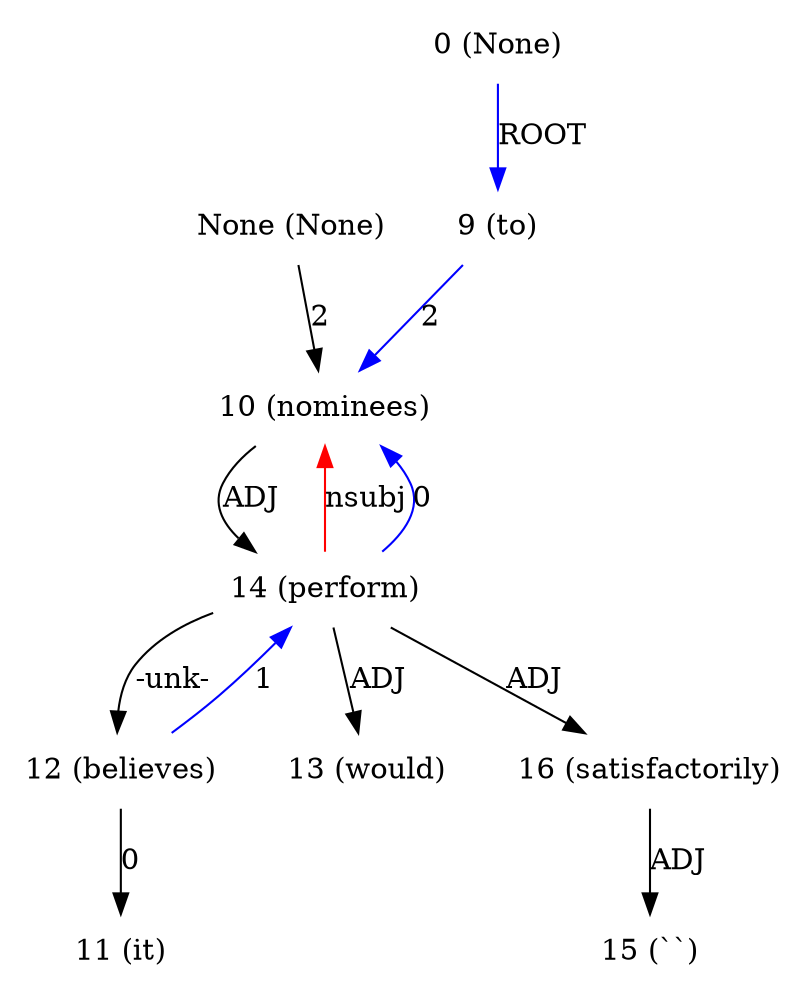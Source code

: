 digraph G{
edge [dir=forward]
node [shape=plaintext]

None [label="None (None)"]
None -> 10 [label="2"]
0 [label="0 (None)"]
0 -> 9 [label="ROOT", color="blue"]
9 [label="9 (to)"]
9 -> 10 [label="2", color="blue"]
10 [label="10 (nominees)"]
10 -> 14 [label="ADJ"]
14 -> 10 [label="nsubj", color="red"]
11 [label="11 (it)"]
12 [label="12 (believes)"]
12 -> 14 [label="1", color="blue"]
12 -> 11 [label="0"]
13 [label="13 (would)"]
14 [label="14 (perform)"]
14 -> 12 [label="-unk-"]
14 -> 13 [label="ADJ"]
14 -> 16 [label="ADJ"]
14 -> 10 [label="0", color="blue"]
15 [label="15 (``)"]
16 [label="16 (satisfactorily)"]
16 -> 15 [label="ADJ"]
}
